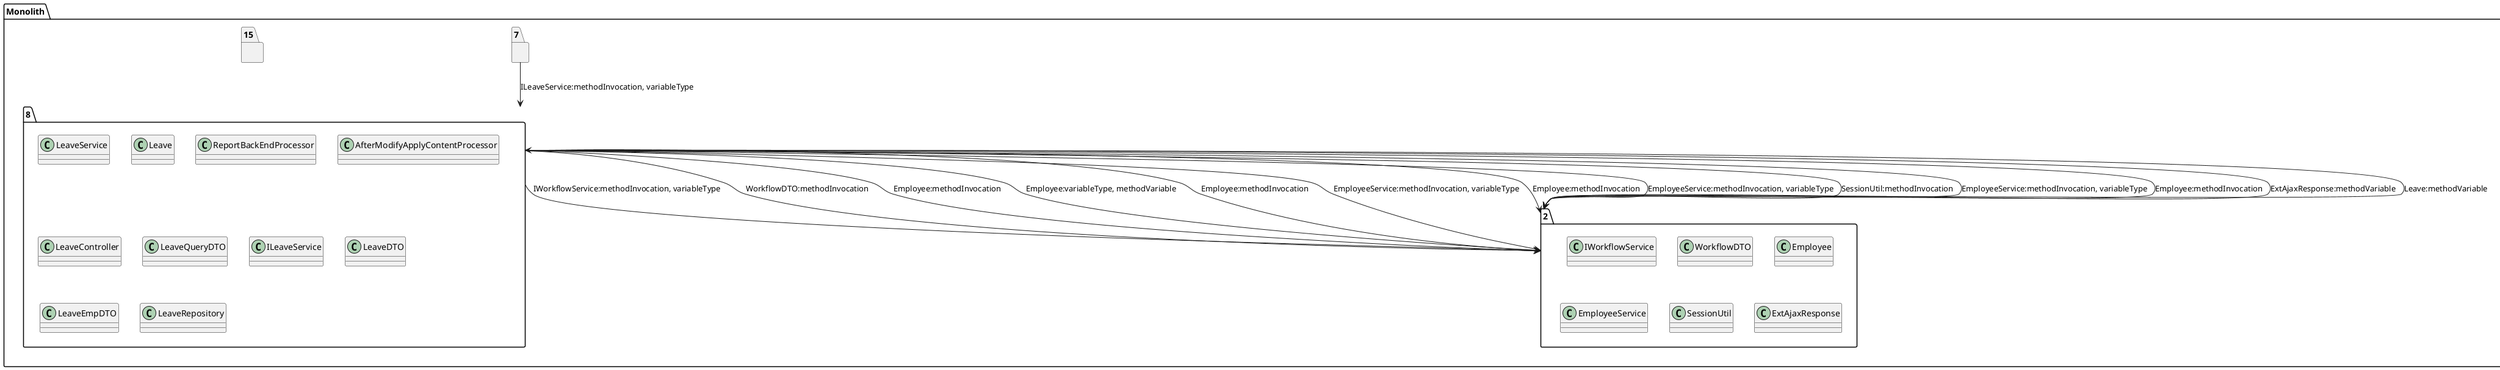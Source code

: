 @startuml
package "Monolith" {
package "8"{
class LeaveService
class Leave
class ReportBackEndProcessor
class AfterModifyApplyContentProcessor
class LeaveController
class LeaveQueryDTO
class ILeaveService
class LeaveDTO
class LeaveEmpDTO
class LeaveRepository
}
package "2"{
class IWorkflowService
class WorkflowDTO
class Employee
class Employee
class Employee
class EmployeeService
class Employee
class EmployeeService
class SessionUtil
class EmployeeService
class Employee
class ExtAjaxResponse
}
package "7"{
}
package "15"{
}
}
package "0"{
}
package "1"{
}
package "3"{
}
package "4"{
}
package "5"{
}
package "6"{
}
package "9"{
}
package "10"{
}
package "11"{
}
package "12"{
}
package "13"{
}
package "14"{
}
package "16"{
}
"8"-->"2":IWorkflowService:methodInvocation, variableType
"8"-->"2":WorkflowDTO:methodInvocation
"8"-->"2":Employee:methodInvocation
"8"-->"2":Employee:variableType, methodVariable
"8"-->"2":Employee:methodInvocation
"8"-->"2":EmployeeService:methodInvocation, variableType
"8"-->"2":Employee:methodInvocation
"8"-->"2":EmployeeService:methodInvocation, variableType
"8"-->"2":SessionUtil:methodInvocation
"8"-->"2":EmployeeService:methodInvocation, variableType
"8"-->"2":Employee:methodInvocation
"8"-->"2":ExtAjaxResponse:methodVariable
"2"-->"8":Leave:methodVariable
"7"-->"8":ILeaveService:methodInvocation, variableType
@enduml